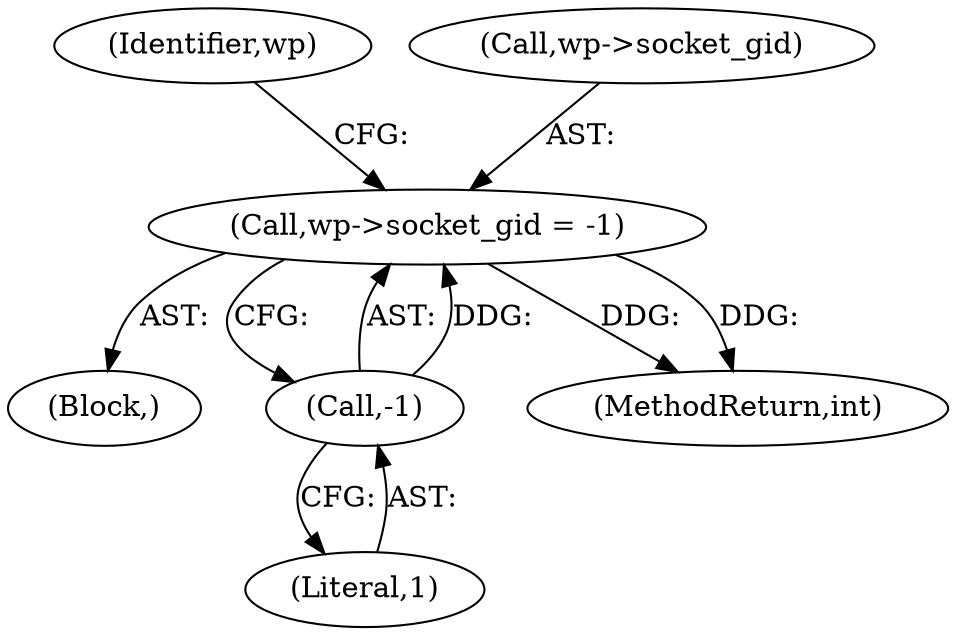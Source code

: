 digraph "0_php-src_35ceea928b12373a3b1e3eecdc32ed323223a40d@API" {
"1000118" [label="(Call,wp->socket_gid = -1)"];
"1000122" [label="(Call,-1)"];
"1000122" [label="(Call,-1)"];
"1000105" [label="(Block,)"];
"1000123" [label="(Literal,1)"];
"1000248" [label="(MethodReturn,int)"];
"1000126" [label="(Identifier,wp)"];
"1000118" [label="(Call,wp->socket_gid = -1)"];
"1000119" [label="(Call,wp->socket_gid)"];
"1000118" -> "1000105"  [label="AST: "];
"1000118" -> "1000122"  [label="CFG: "];
"1000119" -> "1000118"  [label="AST: "];
"1000122" -> "1000118"  [label="AST: "];
"1000126" -> "1000118"  [label="CFG: "];
"1000118" -> "1000248"  [label="DDG: "];
"1000118" -> "1000248"  [label="DDG: "];
"1000122" -> "1000118"  [label="DDG: "];
"1000122" -> "1000123"  [label="CFG: "];
"1000123" -> "1000122"  [label="AST: "];
}
